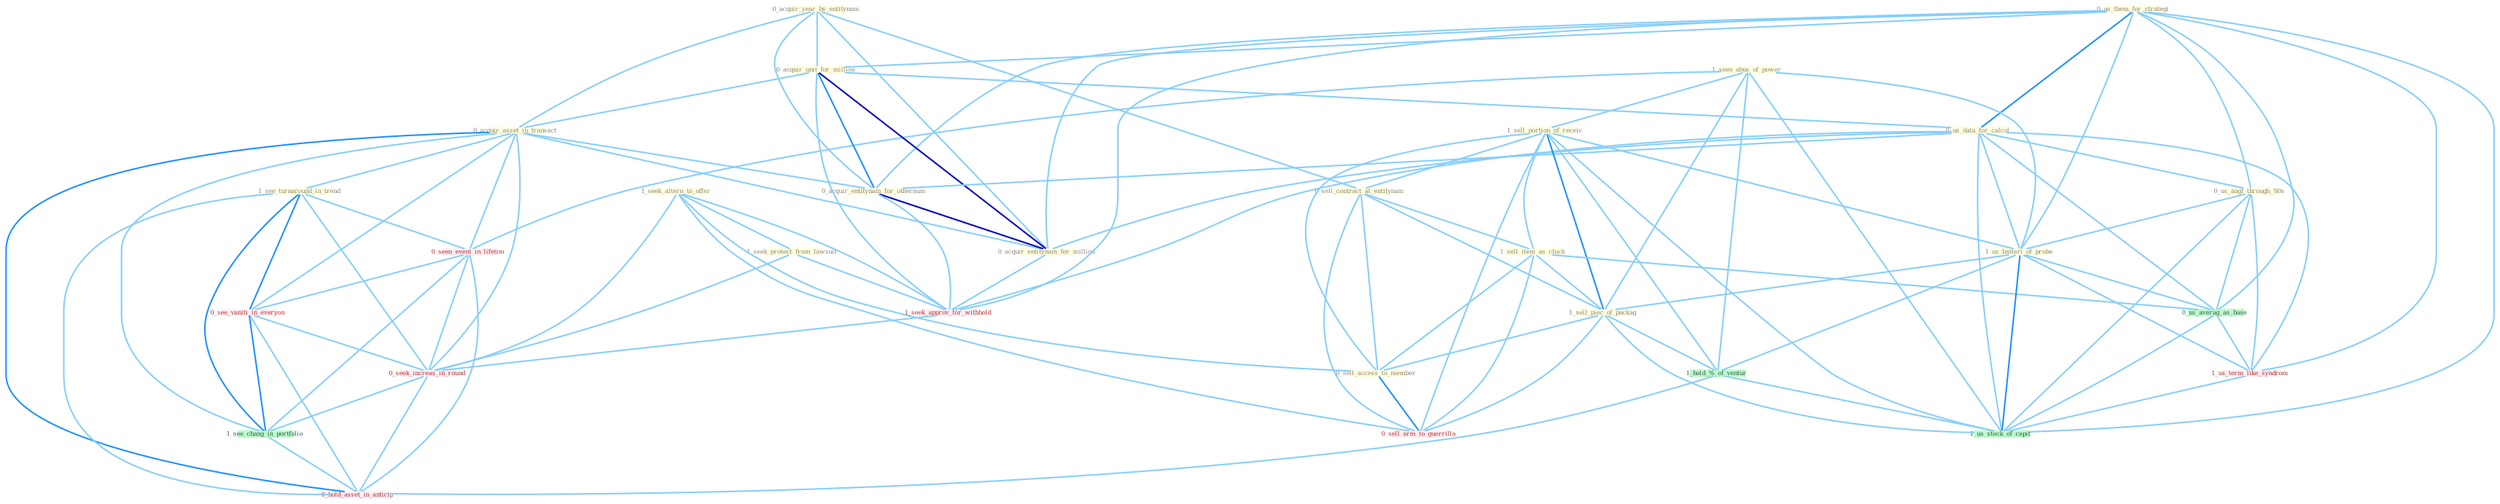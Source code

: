 Graph G{ 
    node
    [shape=polygon,style=filled,width=.5,height=.06,color="#BDFCC9",fixedsize=true,fontsize=4,
    fontcolor="#2f4f4f"];
    {node
    [color="#ffffe0", fontcolor="#8b7d6b"] "0_acquir_year_by_entitynam " "1_seek_altern_to_offer " "0_us_them_for_strategi " "1_seen_abus_of_power " "0_acquir_unit_for_million " "0_us_data_for_calcul " "0_acquir_asset_in_transact " "1_sell_portion_of_receiv " "1_see_turnaround_in_trend " "0_sell_contract_at_entitynam " "0_us_angl_through_'80s " "0_acquir_entitynam_for_othernum " "1_sell_item_as_clock " "1_seek_protect_from_lawsuit " "0_acquir_entitynam_for_million " "1_us_batteri_of_probe " "1_sell_piec_of_packag " "0_sell_access_to_member "}
{node [color="#fff0f5", fontcolor="#b22222"] "0_seen_event_in_lifetim " "1_us_term_like_syndrom " "1_seek_approv_for_withhold " "0_see_vaniti_in_everyon " "0_sell_arm_to_guerrilla " "0_seek_increas_in_round " "0_hold_asset_in_anticip "}
edge [color="#B0E2FF"];

	"0_acquir_year_by_entitynam " -- "0_acquir_unit_for_million " [w="1", color="#87cefa" ];
	"0_acquir_year_by_entitynam " -- "0_acquir_asset_in_transact " [w="1", color="#87cefa" ];
	"0_acquir_year_by_entitynam " -- "0_sell_contract_at_entitynam " [w="1", color="#87cefa" ];
	"0_acquir_year_by_entitynam " -- "0_acquir_entitynam_for_othernum " [w="1", color="#87cefa" ];
	"0_acquir_year_by_entitynam " -- "0_acquir_entitynam_for_million " [w="1", color="#87cefa" ];
	"1_seek_altern_to_offer " -- "1_seek_protect_from_lawsuit " [w="1", color="#87cefa" ];
	"1_seek_altern_to_offer " -- "0_sell_access_to_member " [w="1", color="#87cefa" ];
	"1_seek_altern_to_offer " -- "1_seek_approv_for_withhold " [w="1", color="#87cefa" ];
	"1_seek_altern_to_offer " -- "0_sell_arm_to_guerrilla " [w="1", color="#87cefa" ];
	"1_seek_altern_to_offer " -- "0_seek_increas_in_round " [w="1", color="#87cefa" ];
	"0_us_them_for_strategi " -- "0_acquir_unit_for_million " [w="1", color="#87cefa" ];
	"0_us_them_for_strategi " -- "0_us_data_for_calcul " [w="2", color="#1e90ff" , len=0.8];
	"0_us_them_for_strategi " -- "0_us_angl_through_'80s " [w="1", color="#87cefa" ];
	"0_us_them_for_strategi " -- "0_acquir_entitynam_for_othernum " [w="1", color="#87cefa" ];
	"0_us_them_for_strategi " -- "0_acquir_entitynam_for_million " [w="1", color="#87cefa" ];
	"0_us_them_for_strategi " -- "1_us_batteri_of_probe " [w="1", color="#87cefa" ];
	"0_us_them_for_strategi " -- "0_us_averag_as_base " [w="1", color="#87cefa" ];
	"0_us_them_for_strategi " -- "1_us_term_like_syndrom " [w="1", color="#87cefa" ];
	"0_us_them_for_strategi " -- "1_seek_approv_for_withhold " [w="1", color="#87cefa" ];
	"0_us_them_for_strategi " -- "1_us_stock_of_capit " [w="1", color="#87cefa" ];
	"1_seen_abus_of_power " -- "1_sell_portion_of_receiv " [w="1", color="#87cefa" ];
	"1_seen_abus_of_power " -- "1_us_batteri_of_probe " [w="1", color="#87cefa" ];
	"1_seen_abus_of_power " -- "1_sell_piec_of_packag " [w="1", color="#87cefa" ];
	"1_seen_abus_of_power " -- "0_seen_event_in_lifetim " [w="1", color="#87cefa" ];
	"1_seen_abus_of_power " -- "1_hold_%_of_ventur " [w="1", color="#87cefa" ];
	"1_seen_abus_of_power " -- "1_us_stock_of_capit " [w="1", color="#87cefa" ];
	"0_acquir_unit_for_million " -- "0_us_data_for_calcul " [w="1", color="#87cefa" ];
	"0_acquir_unit_for_million " -- "0_acquir_asset_in_transact " [w="1", color="#87cefa" ];
	"0_acquir_unit_for_million " -- "0_acquir_entitynam_for_othernum " [w="2", color="#1e90ff" , len=0.8];
	"0_acquir_unit_for_million " -- "0_acquir_entitynam_for_million " [w="3", color="#0000cd" , len=0.6];
	"0_acquir_unit_for_million " -- "1_seek_approv_for_withhold " [w="1", color="#87cefa" ];
	"0_us_data_for_calcul " -- "0_us_angl_through_'80s " [w="1", color="#87cefa" ];
	"0_us_data_for_calcul " -- "0_acquir_entitynam_for_othernum " [w="1", color="#87cefa" ];
	"0_us_data_for_calcul " -- "0_acquir_entitynam_for_million " [w="1", color="#87cefa" ];
	"0_us_data_for_calcul " -- "1_us_batteri_of_probe " [w="1", color="#87cefa" ];
	"0_us_data_for_calcul " -- "0_us_averag_as_base " [w="1", color="#87cefa" ];
	"0_us_data_for_calcul " -- "1_us_term_like_syndrom " [w="1", color="#87cefa" ];
	"0_us_data_for_calcul " -- "1_seek_approv_for_withhold " [w="1", color="#87cefa" ];
	"0_us_data_for_calcul " -- "1_us_stock_of_capit " [w="1", color="#87cefa" ];
	"0_acquir_asset_in_transact " -- "1_see_turnaround_in_trend " [w="1", color="#87cefa" ];
	"0_acquir_asset_in_transact " -- "0_acquir_entitynam_for_othernum " [w="1", color="#87cefa" ];
	"0_acquir_asset_in_transact " -- "0_acquir_entitynam_for_million " [w="1", color="#87cefa" ];
	"0_acquir_asset_in_transact " -- "0_seen_event_in_lifetim " [w="1", color="#87cefa" ];
	"0_acquir_asset_in_transact " -- "0_see_vaniti_in_everyon " [w="1", color="#87cefa" ];
	"0_acquir_asset_in_transact " -- "0_seek_increas_in_round " [w="1", color="#87cefa" ];
	"0_acquir_asset_in_transact " -- "1_see_chang_in_portfolio " [w="1", color="#87cefa" ];
	"0_acquir_asset_in_transact " -- "0_hold_asset_in_anticip " [w="2", color="#1e90ff" , len=0.8];
	"1_sell_portion_of_receiv " -- "0_sell_contract_at_entitynam " [w="1", color="#87cefa" ];
	"1_sell_portion_of_receiv " -- "1_sell_item_as_clock " [w="1", color="#87cefa" ];
	"1_sell_portion_of_receiv " -- "1_us_batteri_of_probe " [w="1", color="#87cefa" ];
	"1_sell_portion_of_receiv " -- "1_sell_piec_of_packag " [w="2", color="#1e90ff" , len=0.8];
	"1_sell_portion_of_receiv " -- "0_sell_access_to_member " [w="1", color="#87cefa" ];
	"1_sell_portion_of_receiv " -- "1_hold_%_of_ventur " [w="1", color="#87cefa" ];
	"1_sell_portion_of_receiv " -- "0_sell_arm_to_guerrilla " [w="1", color="#87cefa" ];
	"1_sell_portion_of_receiv " -- "1_us_stock_of_capit " [w="1", color="#87cefa" ];
	"1_see_turnaround_in_trend " -- "0_seen_event_in_lifetim " [w="1", color="#87cefa" ];
	"1_see_turnaround_in_trend " -- "0_see_vaniti_in_everyon " [w="2", color="#1e90ff" , len=0.8];
	"1_see_turnaround_in_trend " -- "0_seek_increas_in_round " [w="1", color="#87cefa" ];
	"1_see_turnaround_in_trend " -- "1_see_chang_in_portfolio " [w="2", color="#1e90ff" , len=0.8];
	"1_see_turnaround_in_trend " -- "0_hold_asset_in_anticip " [w="1", color="#87cefa" ];
	"0_sell_contract_at_entitynam " -- "1_sell_item_as_clock " [w="1", color="#87cefa" ];
	"0_sell_contract_at_entitynam " -- "1_sell_piec_of_packag " [w="1", color="#87cefa" ];
	"0_sell_contract_at_entitynam " -- "0_sell_access_to_member " [w="1", color="#87cefa" ];
	"0_sell_contract_at_entitynam " -- "0_sell_arm_to_guerrilla " [w="1", color="#87cefa" ];
	"0_us_angl_through_'80s " -- "1_us_batteri_of_probe " [w="1", color="#87cefa" ];
	"0_us_angl_through_'80s " -- "0_us_averag_as_base " [w="1", color="#87cefa" ];
	"0_us_angl_through_'80s " -- "1_us_term_like_syndrom " [w="1", color="#87cefa" ];
	"0_us_angl_through_'80s " -- "1_us_stock_of_capit " [w="1", color="#87cefa" ];
	"0_acquir_entitynam_for_othernum " -- "0_acquir_entitynam_for_million " [w="3", color="#0000cd" , len=0.6];
	"0_acquir_entitynam_for_othernum " -- "1_seek_approv_for_withhold " [w="1", color="#87cefa" ];
	"1_sell_item_as_clock " -- "1_sell_piec_of_packag " [w="1", color="#87cefa" ];
	"1_sell_item_as_clock " -- "0_sell_access_to_member " [w="1", color="#87cefa" ];
	"1_sell_item_as_clock " -- "0_us_averag_as_base " [w="1", color="#87cefa" ];
	"1_sell_item_as_clock " -- "0_sell_arm_to_guerrilla " [w="1", color="#87cefa" ];
	"1_seek_protect_from_lawsuit " -- "1_seek_approv_for_withhold " [w="1", color="#87cefa" ];
	"1_seek_protect_from_lawsuit " -- "0_seek_increas_in_round " [w="1", color="#87cefa" ];
	"0_acquir_entitynam_for_million " -- "1_seek_approv_for_withhold " [w="1", color="#87cefa" ];
	"1_us_batteri_of_probe " -- "1_sell_piec_of_packag " [w="1", color="#87cefa" ];
	"1_us_batteri_of_probe " -- "0_us_averag_as_base " [w="1", color="#87cefa" ];
	"1_us_batteri_of_probe " -- "1_us_term_like_syndrom " [w="1", color="#87cefa" ];
	"1_us_batteri_of_probe " -- "1_hold_%_of_ventur " [w="1", color="#87cefa" ];
	"1_us_batteri_of_probe " -- "1_us_stock_of_capit " [w="2", color="#1e90ff" , len=0.8];
	"1_sell_piec_of_packag " -- "0_sell_access_to_member " [w="1", color="#87cefa" ];
	"1_sell_piec_of_packag " -- "1_hold_%_of_ventur " [w="1", color="#87cefa" ];
	"1_sell_piec_of_packag " -- "0_sell_arm_to_guerrilla " [w="1", color="#87cefa" ];
	"1_sell_piec_of_packag " -- "1_us_stock_of_capit " [w="1", color="#87cefa" ];
	"0_sell_access_to_member " -- "0_sell_arm_to_guerrilla " [w="2", color="#1e90ff" , len=0.8];
	"0_seen_event_in_lifetim " -- "0_see_vaniti_in_everyon " [w="1", color="#87cefa" ];
	"0_seen_event_in_lifetim " -- "0_seek_increas_in_round " [w="1", color="#87cefa" ];
	"0_seen_event_in_lifetim " -- "1_see_chang_in_portfolio " [w="1", color="#87cefa" ];
	"0_seen_event_in_lifetim " -- "0_hold_asset_in_anticip " [w="1", color="#87cefa" ];
	"0_us_averag_as_base " -- "1_us_term_like_syndrom " [w="1", color="#87cefa" ];
	"0_us_averag_as_base " -- "1_us_stock_of_capit " [w="1", color="#87cefa" ];
	"1_us_term_like_syndrom " -- "1_us_stock_of_capit " [w="1", color="#87cefa" ];
	"1_seek_approv_for_withhold " -- "0_seek_increas_in_round " [w="1", color="#87cefa" ];
	"1_hold_%_of_ventur " -- "1_us_stock_of_capit " [w="1", color="#87cefa" ];
	"1_hold_%_of_ventur " -- "0_hold_asset_in_anticip " [w="1", color="#87cefa" ];
	"0_see_vaniti_in_everyon " -- "0_seek_increas_in_round " [w="1", color="#87cefa" ];
	"0_see_vaniti_in_everyon " -- "1_see_chang_in_portfolio " [w="2", color="#1e90ff" , len=0.8];
	"0_see_vaniti_in_everyon " -- "0_hold_asset_in_anticip " [w="1", color="#87cefa" ];
	"0_seek_increas_in_round " -- "1_see_chang_in_portfolio " [w="1", color="#87cefa" ];
	"0_seek_increas_in_round " -- "0_hold_asset_in_anticip " [w="1", color="#87cefa" ];
	"1_see_chang_in_portfolio " -- "0_hold_asset_in_anticip " [w="1", color="#87cefa" ];
}